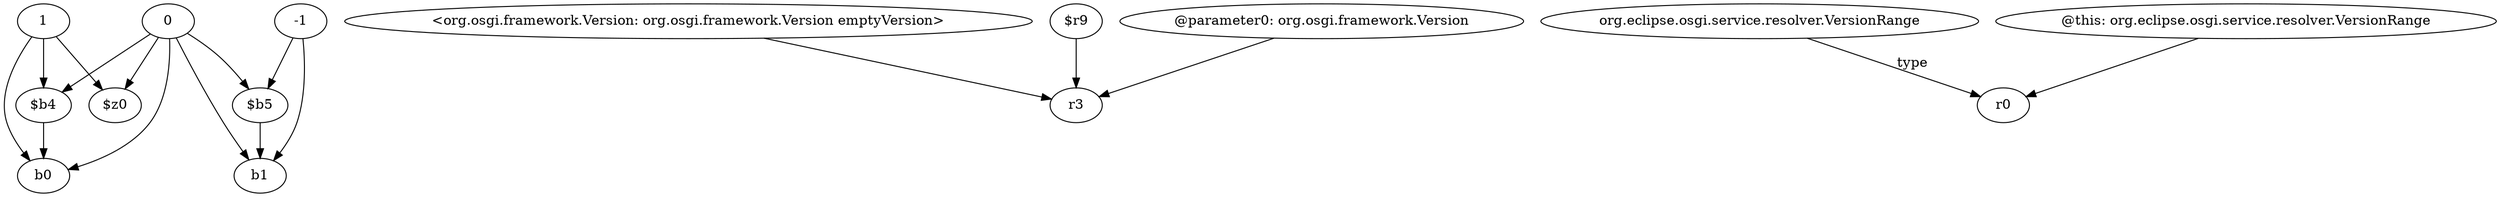 digraph g {
0[label="1"]
1[label="$z0"]
0->1[label=""]
2[label="$b4"]
3[label="b0"]
2->3[label=""]
4[label="<org.osgi.framework.Version: org.osgi.framework.Version emptyVersion>"]
5[label="r3"]
4->5[label=""]
6[label="0"]
6->2[label=""]
0->2[label=""]
7[label="$r9"]
7->5[label=""]
8[label="org.eclipse.osgi.service.resolver.VersionRange"]
9[label="r0"]
8->9[label="type"]
6->1[label=""]
10[label="@this: org.eclipse.osgi.service.resolver.VersionRange"]
10->9[label=""]
6->3[label=""]
0->3[label=""]
11[label="@parameter0: org.osgi.framework.Version"]
11->5[label=""]
12[label="-1"]
13[label="b1"]
12->13[label=""]
14[label="$b5"]
12->14[label=""]
6->13[label=""]
6->14[label=""]
14->13[label=""]
}